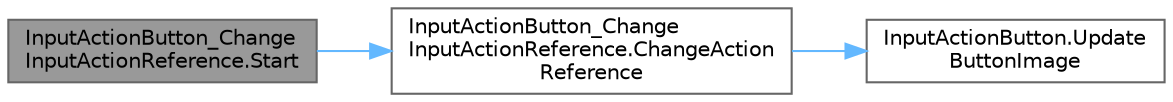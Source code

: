 digraph "InputActionButton_ChangeInputActionReference.Start"
{
 // LATEX_PDF_SIZE
  bgcolor="transparent";
  edge [fontname=Helvetica,fontsize=10,labelfontname=Helvetica,labelfontsize=10];
  node [fontname=Helvetica,fontsize=10,shape=box,height=0.2,width=0.4];
  rankdir="LR";
  Node1 [id="Node000001",label="InputActionButton_Change\lInputActionReference.Start",height=0.2,width=0.4,color="gray40", fillcolor="grey60", style="filled", fontcolor="black",tooltip=" "];
  Node1 -> Node2 [id="edge1_Node000001_Node000002",color="steelblue1",style="solid",tooltip=" "];
  Node2 [id="Node000002",label="InputActionButton_Change\lInputActionReference.ChangeAction\lReference",height=0.2,width=0.4,color="grey40", fillcolor="white", style="filled",URL="$class_input_action_button___change_input_action_reference.html#a8a48d82d727a0b1b75a7aad43eb09717",tooltip=" "];
  Node2 -> Node3 [id="edge2_Node000002_Node000003",color="steelblue1",style="solid",tooltip=" "];
  Node3 [id="Node000003",label="InputActionButton.Update\lButtonImage",height=0.2,width=0.4,color="grey40", fillcolor="white", style="filled",URL="$class_input_action_button.html#a594bdf42edfa4eb5ba8c4bfa6fef33a6",tooltip=" "];
}
